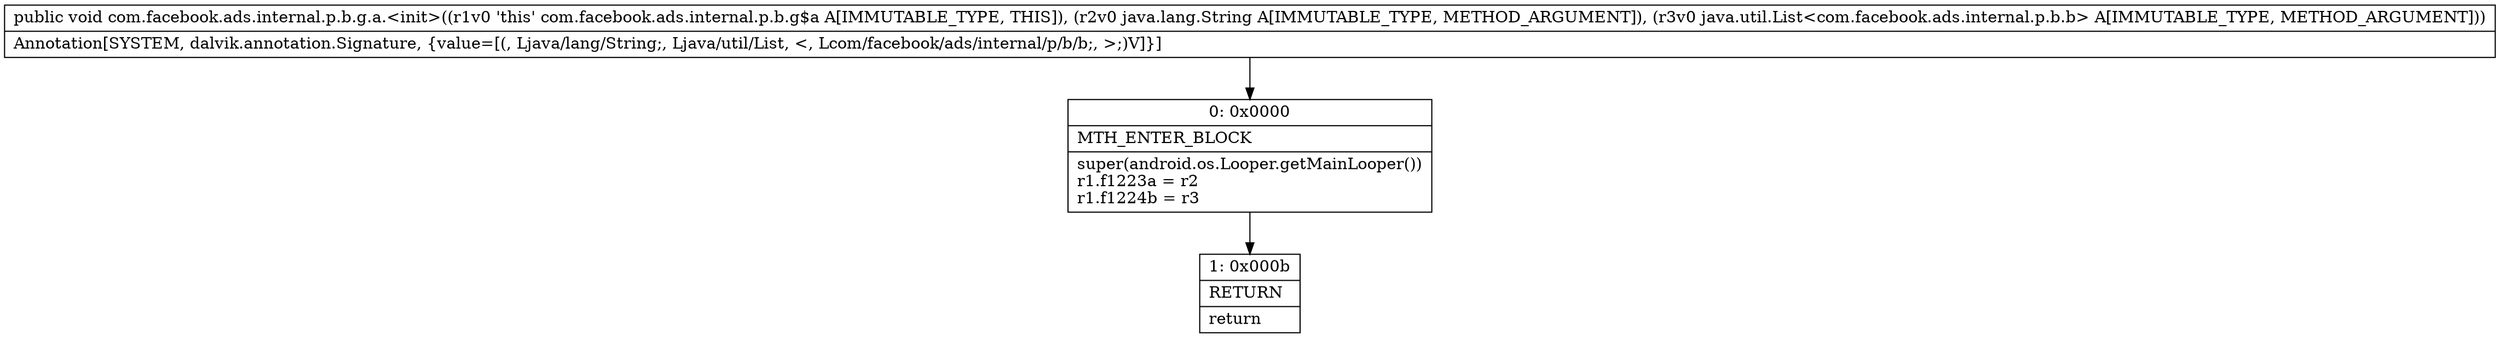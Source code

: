 digraph "CFG forcom.facebook.ads.internal.p.b.g.a.\<init\>(Ljava\/lang\/String;Ljava\/util\/List;)V" {
Node_0 [shape=record,label="{0\:\ 0x0000|MTH_ENTER_BLOCK\l|super(android.os.Looper.getMainLooper())\lr1.f1223a = r2\lr1.f1224b = r3\l}"];
Node_1 [shape=record,label="{1\:\ 0x000b|RETURN\l|return\l}"];
MethodNode[shape=record,label="{public void com.facebook.ads.internal.p.b.g.a.\<init\>((r1v0 'this' com.facebook.ads.internal.p.b.g$a A[IMMUTABLE_TYPE, THIS]), (r2v0 java.lang.String A[IMMUTABLE_TYPE, METHOD_ARGUMENT]), (r3v0 java.util.List\<com.facebook.ads.internal.p.b.b\> A[IMMUTABLE_TYPE, METHOD_ARGUMENT]))  | Annotation[SYSTEM, dalvik.annotation.Signature, \{value=[(, Ljava\/lang\/String;, Ljava\/util\/List, \<, Lcom\/facebook\/ads\/internal\/p\/b\/b;, \>;)V]\}]\l}"];
MethodNode -> Node_0;
Node_0 -> Node_1;
}

